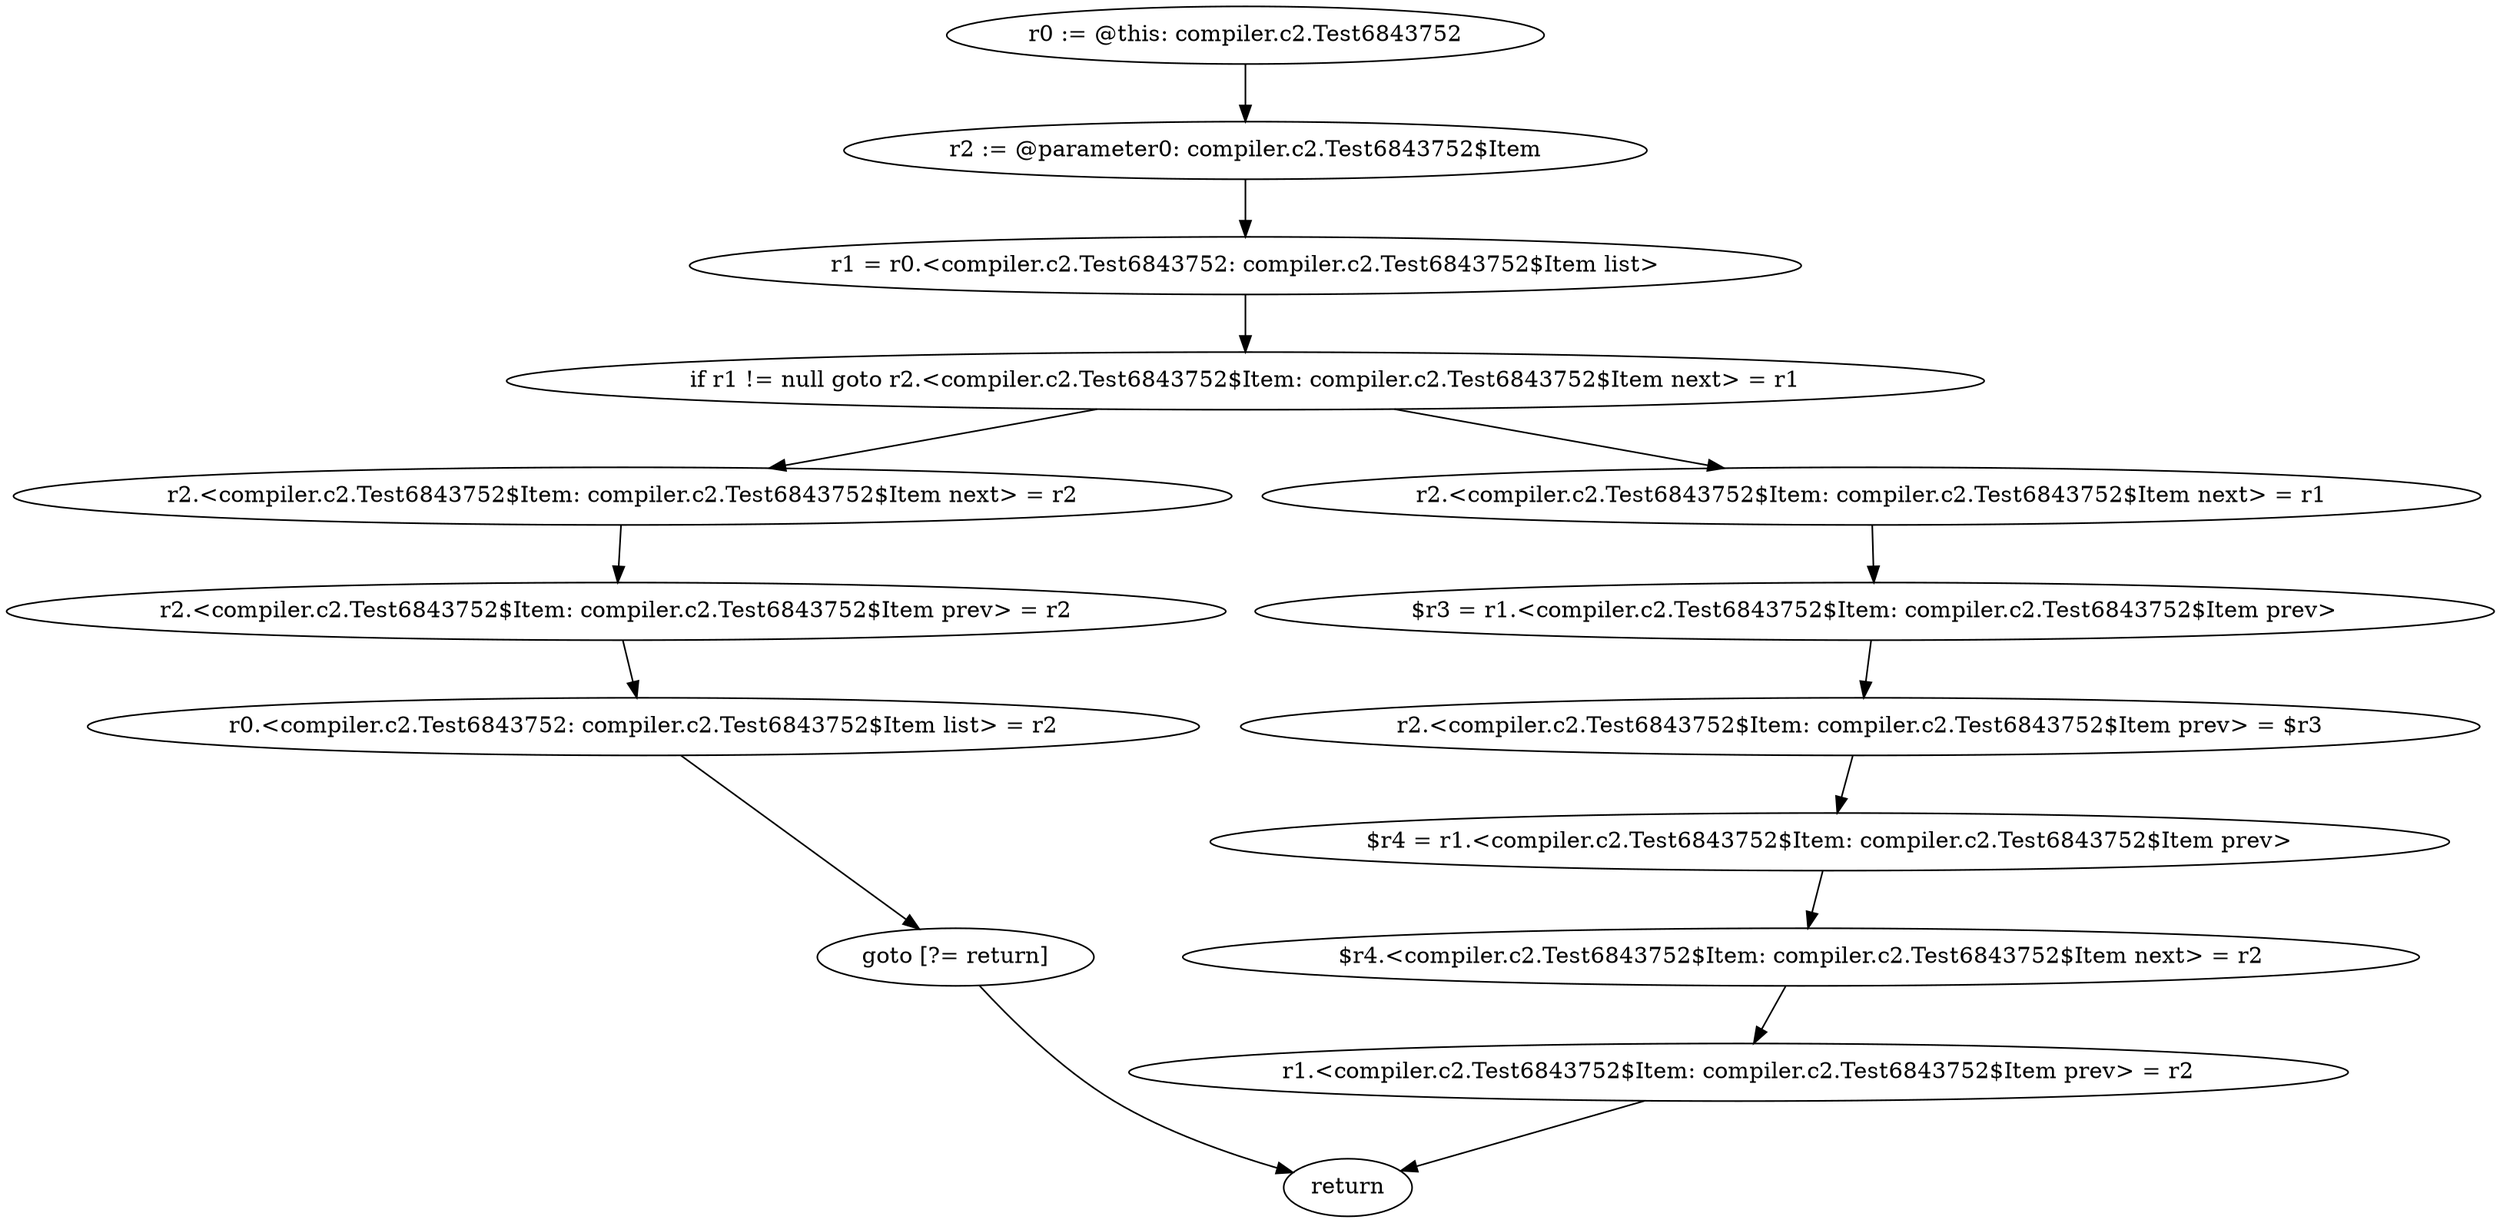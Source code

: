 digraph "unitGraph" {
    "r0 := @this: compiler.c2.Test6843752"
    "r2 := @parameter0: compiler.c2.Test6843752$Item"
    "r1 = r0.<compiler.c2.Test6843752: compiler.c2.Test6843752$Item list>"
    "if r1 != null goto r2.<compiler.c2.Test6843752$Item: compiler.c2.Test6843752$Item next> = r1"
    "r2.<compiler.c2.Test6843752$Item: compiler.c2.Test6843752$Item next> = r2"
    "r2.<compiler.c2.Test6843752$Item: compiler.c2.Test6843752$Item prev> = r2"
    "r0.<compiler.c2.Test6843752: compiler.c2.Test6843752$Item list> = r2"
    "goto [?= return]"
    "r2.<compiler.c2.Test6843752$Item: compiler.c2.Test6843752$Item next> = r1"
    "$r3 = r1.<compiler.c2.Test6843752$Item: compiler.c2.Test6843752$Item prev>"
    "r2.<compiler.c2.Test6843752$Item: compiler.c2.Test6843752$Item prev> = $r3"
    "$r4 = r1.<compiler.c2.Test6843752$Item: compiler.c2.Test6843752$Item prev>"
    "$r4.<compiler.c2.Test6843752$Item: compiler.c2.Test6843752$Item next> = r2"
    "r1.<compiler.c2.Test6843752$Item: compiler.c2.Test6843752$Item prev> = r2"
    "return"
    "r0 := @this: compiler.c2.Test6843752"->"r2 := @parameter0: compiler.c2.Test6843752$Item";
    "r2 := @parameter0: compiler.c2.Test6843752$Item"->"r1 = r0.<compiler.c2.Test6843752: compiler.c2.Test6843752$Item list>";
    "r1 = r0.<compiler.c2.Test6843752: compiler.c2.Test6843752$Item list>"->"if r1 != null goto r2.<compiler.c2.Test6843752$Item: compiler.c2.Test6843752$Item next> = r1";
    "if r1 != null goto r2.<compiler.c2.Test6843752$Item: compiler.c2.Test6843752$Item next> = r1"->"r2.<compiler.c2.Test6843752$Item: compiler.c2.Test6843752$Item next> = r2";
    "if r1 != null goto r2.<compiler.c2.Test6843752$Item: compiler.c2.Test6843752$Item next> = r1"->"r2.<compiler.c2.Test6843752$Item: compiler.c2.Test6843752$Item next> = r1";
    "r2.<compiler.c2.Test6843752$Item: compiler.c2.Test6843752$Item next> = r2"->"r2.<compiler.c2.Test6843752$Item: compiler.c2.Test6843752$Item prev> = r2";
    "r2.<compiler.c2.Test6843752$Item: compiler.c2.Test6843752$Item prev> = r2"->"r0.<compiler.c2.Test6843752: compiler.c2.Test6843752$Item list> = r2";
    "r0.<compiler.c2.Test6843752: compiler.c2.Test6843752$Item list> = r2"->"goto [?= return]";
    "goto [?= return]"->"return";
    "r2.<compiler.c2.Test6843752$Item: compiler.c2.Test6843752$Item next> = r1"->"$r3 = r1.<compiler.c2.Test6843752$Item: compiler.c2.Test6843752$Item prev>";
    "$r3 = r1.<compiler.c2.Test6843752$Item: compiler.c2.Test6843752$Item prev>"->"r2.<compiler.c2.Test6843752$Item: compiler.c2.Test6843752$Item prev> = $r3";
    "r2.<compiler.c2.Test6843752$Item: compiler.c2.Test6843752$Item prev> = $r3"->"$r4 = r1.<compiler.c2.Test6843752$Item: compiler.c2.Test6843752$Item prev>";
    "$r4 = r1.<compiler.c2.Test6843752$Item: compiler.c2.Test6843752$Item prev>"->"$r4.<compiler.c2.Test6843752$Item: compiler.c2.Test6843752$Item next> = r2";
    "$r4.<compiler.c2.Test6843752$Item: compiler.c2.Test6843752$Item next> = r2"->"r1.<compiler.c2.Test6843752$Item: compiler.c2.Test6843752$Item prev> = r2";
    "r1.<compiler.c2.Test6843752$Item: compiler.c2.Test6843752$Item prev> = r2"->"return";
}
